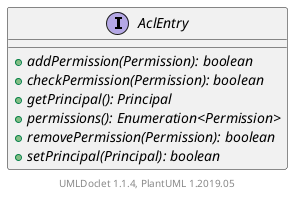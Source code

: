 @startuml

    interface AclEntry [[AclEntry.html]] {
        {abstract} +addPermission(Permission): boolean
        {abstract} +checkPermission(Permission): boolean
        {abstract} +getPrincipal(): Principal
        {abstract} +permissions(): Enumeration<Permission>
        {abstract} +removePermission(Permission): boolean
        {abstract} +setPrincipal(Principal): boolean
    }


    center footer UMLDoclet 1.1.4, PlantUML 1.2019.05
@enduml
